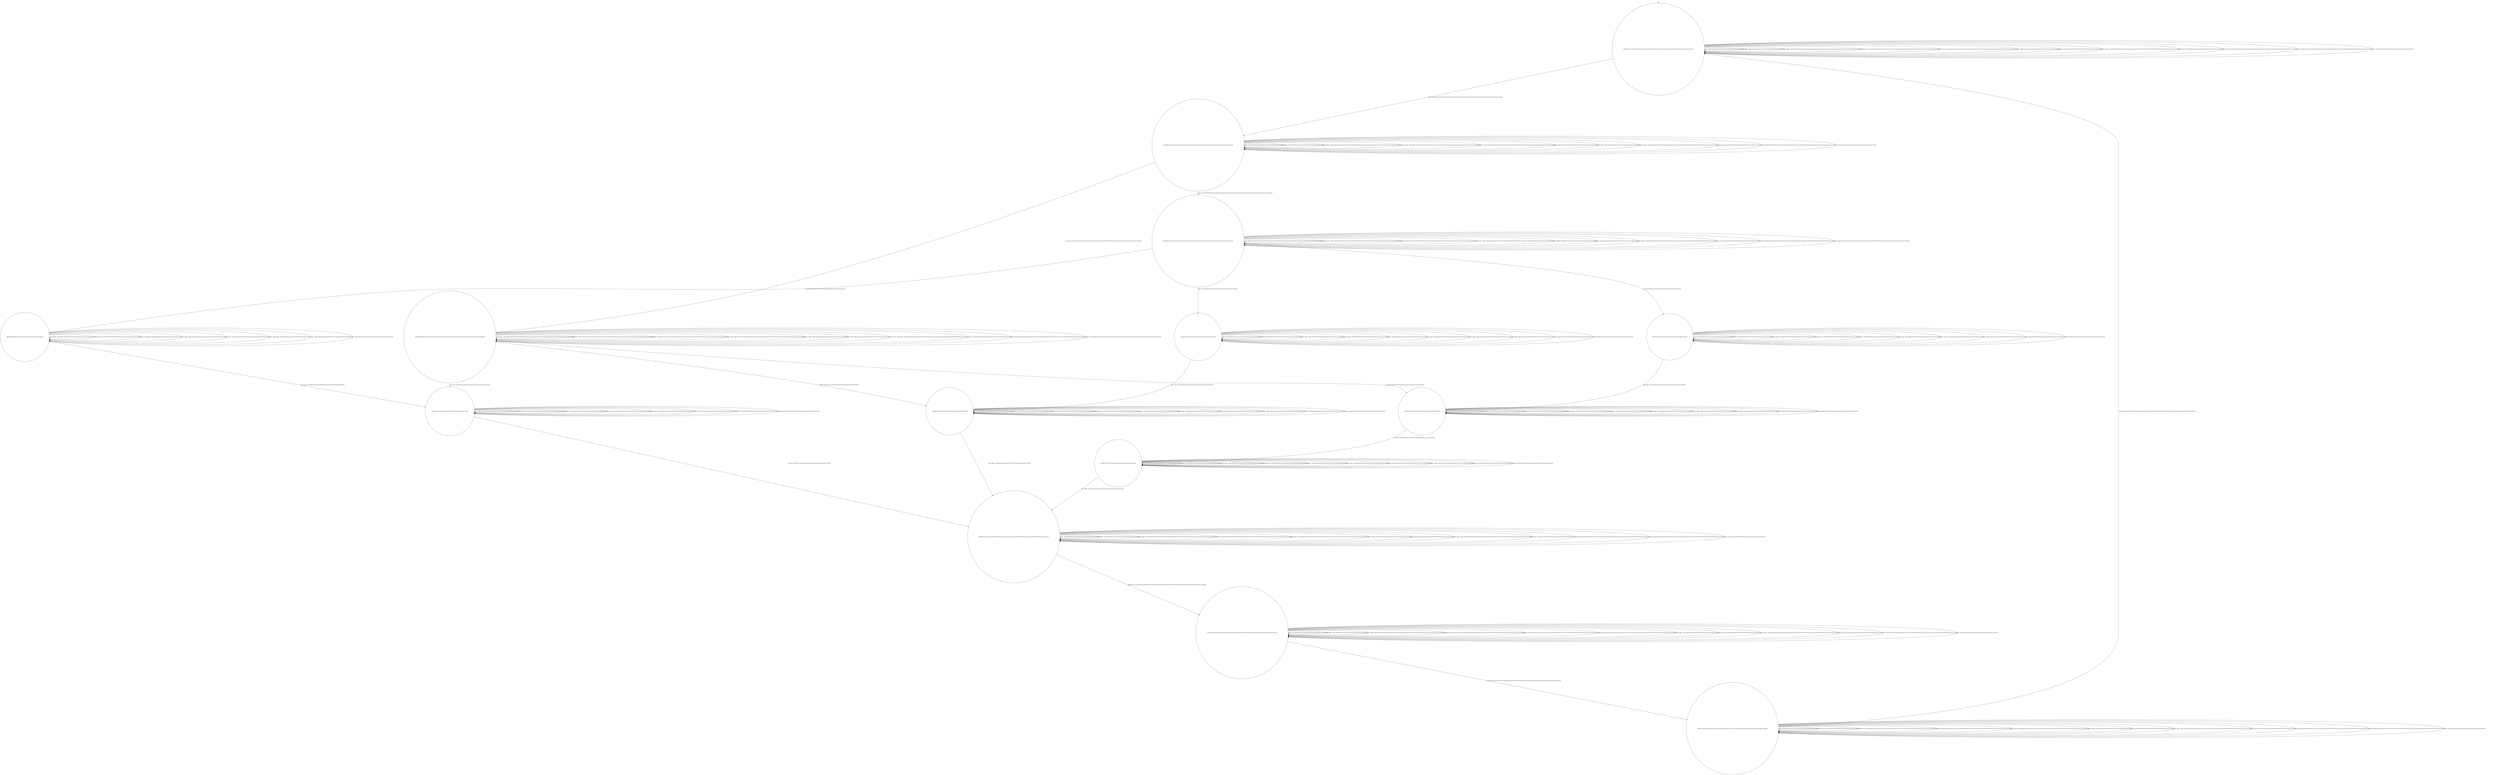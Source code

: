 digraph g {
	edge [lblstyle="above, sloped"];
	s0 [shape="circle" label="0@[((DOL and TEA and TON and not CAP and not EUR and not COF) or (EUR and COF and CAP and TON and not DOL and not TEA))]"];
	s1 [shape="circle" label="1@[((DOL and TEA and TON and not CAP and not EUR and not COF) or (EUR and COF and CAP and TON and not DOL and not TEA))]"];
	s2 [shape="circle" label="2@[((DOL and TEA and TON and not CAP and not EUR and not COF) or (EUR and COF and CAP and TON and not DOL and not TEA))]"];
	s3 [shape="circle" label="3@[((DOL and TEA and TON and not CAP and not EUR and not COF) or (EUR and COF and CAP and TON and not DOL and not TEA))]"];
	s4 [shape="circle" label="4@[((DOL and TEA and TON and not CAP and not EUR and not COF))]"];
	s5 [shape="circle" label="5@[((DOL and TEA and TON and not CAP and not EUR and not COF))]"];
	s6 [shape="circle" label="6@[((DOL and TEA and TON and not CAP and not EUR and not COF) or (EUR and COF and CAP and TON and not DOL and not TEA))]"];
	s7 [shape="circle" label="7@[((DOL and TEA and TON and not CAP and not EUR and not COF) or (EUR and COF and CAP and TON and not DOL and not TEA))]"];
	s8 [shape="circle" label="8@[((DOL and TEA and TON and not CAP and not EUR and not COF) or (EUR and COF and CAP and TON and not DOL and not TEA))]"];
	s9 [shape="circle" label="9@[((EUR and COF and CAP and TON and not DOL and not TEA))]"];
	s10 [shape="circle" label="10@[((EUR and COF and CAP and TON and not DOL and not TEA))]"];
	s11 [shape="circle" label="11@[((EUR and COF and CAP and TON and not DOL and not TEA))]"];
	s12 [shape="circle" label="12@[((EUR and COF and CAP and TON and not DOL and not TEA))]"];
	s13 [shape="circle" label="13@[((EUR and COF and CAP and TON and not DOL and not TEA))]"];
	s0 -> s0 [label="cap / nok() [((EUR and COF and CAP and TON and not DOL and not TEA))]"];
	s0 -> s0 [label="coffee / nok() [((EUR and COF and CAP and TON and not DOL and not TEA))]"];
	s0 -> s0 [label="cup_taken / nok() [((DOL and TEA and TON and not CAP and not EUR and not COF) or (EUR and COF and CAP and TON and not DOL and not TEA))]"];
	s0 -> s0 [label="display_done / nok() [((DOL and TEA and TON and not CAP and not EUR and not COF) or (EUR and COF and CAP and TON and not DOL and not TEA))]"];
	s0 -> s1 [label="dollar / ok() [((DOL and TEA and TON and not CAP and not EUR and not COF) or (EUR and COF and CAP and TON and not DOL and not TEA))]"];
	s0 -> s0 [label="no_sugar / nok() [((DOL and TEA and TON and not CAP and not EUR and not COF) or (EUR and COF and CAP and TON and not DOL and not TEA))]"];
	s0 -> s0 [label="pour_coffee / nok() [((EUR and COF and CAP and TON and not DOL and not TEA))]"];
	s0 -> s0 [label="pour_milk / nok() [((EUR and COF and CAP and TON and not DOL and not TEA))]"];
	s0 -> s0 [label="pour_sugar / nok() [((DOL and TEA and TON and not CAP and not EUR and not COF) or (EUR and COF and CAP and TON and not DOL and not TEA))]"];
	s0 -> s0 [label="pour_tea / nok() [((DOL and TEA and TON and not CAP and not EUR and not COF))]"];
	s0 -> s0 [label="ring / nok() [((DOL and TEA and TON and not CAP and not EUR and not COF) or (EUR and COF and CAP and TON and not DOL and not TEA))]"];
	s0 -> s0 [label="sugar / nok() [((DOL and TEA and TON and not CAP and not EUR and not COF) or (EUR and COF and CAP and TON and not DOL and not TEA))]"];
	s0 -> s0 [label="tea / nok() [((DOL and TEA and TON and not CAP and not EUR and not COF))]"];
	s1 -> s1 [label="cap / nok() [((EUR and COF and CAP and TON and not DOL and not TEA))]"];
	s1 -> s1 [label="coffee / nok() [((EUR and COF and CAP and TON and not DOL and not TEA))]"];
	s1 -> s1 [label="cup_taken / nok() [((DOL and TEA and TON and not CAP and not EUR and not COF) or (EUR and COF and CAP and TON and not DOL and not TEA))]"];
	s1 -> s1 [label="display_done / nok() [((DOL and TEA and TON and not CAP and not EUR and not COF) or (EUR and COF and CAP and TON and not DOL and not TEA))]"];
	s1 -> s1 [label="dollar / nok() [((DOL and TEA and TON and not CAP and not EUR and not COF) or (EUR and COF and CAP and TON and not DOL and not TEA))]"];
	s1 -> s2 [label="no_sugar / ok() [((DOL and TEA and TON and not CAP and not EUR and not COF) or (EUR and COF and CAP and TON and not DOL and not TEA))]"];
	s1 -> s1 [label="pour_coffee / nok() [((EUR and COF and CAP and TON and not DOL and not TEA))]"];
	s1 -> s1 [label="pour_milk / nok() [((EUR and COF and CAP and TON and not DOL and not TEA))]"];
	s1 -> s1 [label="pour_sugar / nok() [((DOL and TEA and TON and not CAP and not EUR and not COF) or (EUR and COF and CAP and TON and not DOL and not TEA))]"];
	s1 -> s1 [label="pour_tea / nok() [((DOL and TEA and TON and not CAP and not EUR and not COF))]"];
	s1 -> s1 [label="ring / nok() [((DOL and TEA and TON and not CAP and not EUR and not COF) or (EUR and COF and CAP and TON and not DOL and not TEA))]"];
	s1 -> s3 [label="sugar / ok() [((DOL and TEA and TON and not CAP and not EUR and not COF) or (EUR and COF and CAP and TON and not DOL and not TEA))]"];
	s1 -> s1 [label="tea / nok() [((DOL and TEA and TON and not CAP and not EUR and not COF))]"];
	s2 -> s11 [label="cap / ok() [((EUR and COF and CAP and TON and not DOL and not TEA))]"];
	s2 -> s12 [label="coffee / ok() [((EUR and COF and CAP and TON and not DOL and not TEA))]"];
	s2 -> s2 [label="cup_taken / nok() [((DOL and TEA and TON and not CAP and not EUR and not COF) or (EUR and COF and CAP and TON and not DOL and not TEA))]"];
	s2 -> s2 [label="display_done / nok() [((DOL and TEA and TON and not CAP and not EUR and not COF) or (EUR and COF and CAP and TON and not DOL and not TEA))]"];
	s2 -> s2 [label="dollar / nok() [((DOL and TEA and TON and not CAP and not EUR and not COF) or (EUR and COF and CAP and TON and not DOL and not TEA))]"];
	s2 -> s2 [label="no_sugar / nok() [((DOL and TEA and TON and not CAP and not EUR and not COF) or (EUR and COF and CAP and TON and not DOL and not TEA))]"];
	s2 -> s2 [label="pour_coffee / nok() [((EUR and COF and CAP and TON and not DOL and not TEA))]"];
	s2 -> s2 [label="pour_milk / nok() [((EUR and COF and CAP and TON and not DOL and not TEA))]"];
	s2 -> s2 [label="pour_sugar / nok() [((DOL and TEA and TON and not CAP and not EUR and not COF) or (EUR and COF and CAP and TON and not DOL and not TEA))]"];
	s2 -> s2 [label="pour_tea / nok() [((DOL and TEA and TON and not CAP and not EUR and not COF))]"];
	s2 -> s2 [label="ring / nok() [((DOL and TEA and TON and not CAP and not EUR and not COF) or (EUR and COF and CAP and TON and not DOL and not TEA))]"];
	s2 -> s2 [label="sugar / void() [((DOL and TEA and TON and not CAP and not EUR and not COF) or (EUR and COF and CAP and TON and not DOL and not TEA))]"];
	s2 -> s5 [label="tea / ok() [((DOL and TEA and TON and not CAP and not EUR and not COF))]"];
	s3 -> s9 [label="cap / ok() [((EUR and COF and CAP and TON and not DOL and not TEA))]"];
	s3 -> s10 [label="coffee / ok() [((EUR and COF and CAP and TON and not DOL and not TEA))]"];
	s3 -> s3 [label="cup_taken / nok() [((DOL and TEA and TON and not CAP and not EUR and not COF) or (EUR and COF and CAP and TON and not DOL and not TEA))]"];
	s3 -> s3 [label="display_done / nok() [((DOL and TEA and TON and not CAP and not EUR and not COF) or (EUR and COF and CAP and TON and not DOL and not TEA))]"];
	s3 -> s3 [label="dollar / nok() [((DOL and TEA and TON and not CAP and not EUR and not COF) or (EUR and COF and CAP and TON and not DOL and not TEA))]"];
	s3 -> s3 [label="no_sugar / void() [((DOL and TEA and TON and not CAP and not EUR and not COF) or (EUR and COF and CAP and TON and not DOL and not TEA))]"];
	s3 -> s3 [label="pour_coffee / nok() [((EUR and COF and CAP and TON and not DOL and not TEA))]"];
	s3 -> s3 [label="pour_milk / nok() [((EUR and COF and CAP and TON and not DOL and not TEA))]"];
	s3 -> s3 [label="pour_sugar / nok() [((DOL and TEA and TON and not CAP and not EUR and not COF) or (EUR and COF and CAP and TON and not DOL and not TEA))]"];
	s3 -> s3 [label="pour_tea / nok() [((DOL and TEA and TON and not CAP and not EUR and not COF))]"];
	s3 -> s3 [label="ring / nok() [((DOL and TEA and TON and not CAP and not EUR and not COF) or (EUR and COF and CAP and TON and not DOL and not TEA))]"];
	s3 -> s3 [label="sugar / nok() [((DOL and TEA and TON and not CAP and not EUR and not COF) or (EUR and COF and CAP and TON and not DOL and not TEA))]"];
	s3 -> s4 [label="tea / ok() [((DOL and TEA and TON and not CAP and not EUR and not COF))]"];
	s4 -> s4 [label="cup_taken / nok() [((DOL and TEA and TON and not CAP and not EUR and not COF))]"];
	s4 -> s4 [label="display_done / nok() [((DOL and TEA and TON and not CAP and not EUR and not COF))]"];
	s4 -> s4 [label="dollar / nok() [((DOL and TEA and TON and not CAP and not EUR and not COF))]"];
	s4 -> s4 [label="no_sugar / nok() [((DOL and TEA and TON and not CAP and not EUR and not COF))]"];
	s4 -> s5 [label="pour_sugar / ok() [((DOL and TEA and TON and not CAP and not EUR and not COF))]"];
	s4 -> s4 [label="pour_tea / nok() [((DOL and TEA and TON and not CAP and not EUR and not COF))]"];
	s4 -> s4 [label="ring / nok() [((DOL and TEA and TON and not CAP and not EUR and not COF))]"];
	s4 -> s4 [label="sugar / nok() [((DOL and TEA and TON and not CAP and not EUR and not COF))]"];
	s4 -> s4 [label="tea / nok() [((DOL and TEA and TON and not CAP and not EUR and not COF))]"];
	s5 -> s5 [label="cup_taken / nok() [((DOL and TEA and TON and not CAP and not EUR and not COF))]"];
	s5 -> s5 [label="display_done / nok() [((DOL and TEA and TON and not CAP and not EUR and not COF))]"];
	s5 -> s5 [label="dollar / nok() [((DOL and TEA and TON and not CAP and not EUR and not COF))]"];
	s5 -> s5 [label="no_sugar / nok() [((DOL and TEA and TON and not CAP and not EUR and not COF))]"];
	s5 -> s5 [label="pour_sugar / nok() [((DOL and TEA and TON and not CAP and not EUR and not COF))]"];
	s5 -> s6 [label="pour_tea / ok() [((DOL and TEA and TON and not CAP and not EUR and not COF))]"];
	s5 -> s5 [label="ring / nok() [((DOL and TEA and TON and not CAP and not EUR and not COF))]"];
	s5 -> s5 [label="sugar / nok() [((DOL and TEA and TON and not CAP and not EUR and not COF))]"];
	s5 -> s5 [label="tea / nok() [((DOL and TEA and TON and not CAP and not EUR and not COF))]"];
	s6 -> s6 [label="cap / nok() [((EUR and COF and CAP and TON and not DOL and not TEA))]"];
	s6 -> s6 [label="coffee / nok() [((EUR and COF and CAP and TON and not DOL and not TEA))]"];
	s6 -> s6 [label="cup_taken / nok() [((DOL and TEA and TON and not CAP and not EUR and not COF) or (EUR and COF and CAP and TON and not DOL and not TEA))]"];
	s6 -> s7 [label="display_done / ok() [((DOL and TEA and TON and not CAP and not EUR and not COF) or (EUR and COF and CAP and TON and not DOL and not TEA))]"];
	s6 -> s6 [label="dollar / nok() [((DOL and TEA and TON and not CAP and not EUR and not COF) or (EUR and COF and CAP and TON and not DOL and not TEA))]"];
	s6 -> s6 [label="no_sugar / nok() [((DOL and TEA and TON and not CAP and not EUR and not COF) or (EUR and COF and CAP and TON and not DOL and not TEA))]"];
	s6 -> s6 [label="pour_coffee / nok() [((EUR and COF and CAP and TON and not DOL and not TEA))]"];
	s6 -> s6 [label="pour_milk / nok() [((EUR and COF and CAP and TON and not DOL and not TEA))]"];
	s6 -> s6 [label="pour_sugar / nok() [((DOL and TEA and TON and not CAP and not EUR and not COF) or (EUR and COF and CAP and TON and not DOL and not TEA))]"];
	s6 -> s6 [label="pour_tea / nok() [((DOL and TEA and TON and not CAP and not EUR and not COF))]"];
	s6 -> s6 [label="ring / nok() [((DOL and TEA and TON and not CAP and not EUR and not COF) or (EUR and COF and CAP and TON and not DOL and not TEA))]"];
	s6 -> s6 [label="sugar / nok() [((DOL and TEA and TON and not CAP and not EUR and not COF) or (EUR and COF and CAP and TON and not DOL and not TEA))]"];
	s6 -> s6 [label="tea / nok() [((DOL and TEA and TON and not CAP and not EUR and not COF))]"];
	s7 -> s7 [label="cap / nok() [((EUR and COF and CAP and TON and not DOL and not TEA))]"];
	s7 -> s7 [label="coffee / nok() [((EUR and COF and CAP and TON and not DOL and not TEA))]"];
	s7 -> s7 [label="cup_taken / nok() [((DOL and TEA and TON and not CAP and not EUR and not COF) or (EUR and COF and CAP and TON and not DOL and not TEA))]"];
	s7 -> s7 [label="display_done / nok() [((DOL and TEA and TON and not CAP and not EUR and not COF) or (EUR and COF and CAP and TON and not DOL and not TEA))]"];
	s7 -> s7 [label="dollar / nok() [((DOL and TEA and TON and not CAP and not EUR and not COF) or (EUR and COF and CAP and TON and not DOL and not TEA))]"];
	s7 -> s7 [label="no_sugar / nok() [((DOL and TEA and TON and not CAP and not EUR and not COF) or (EUR and COF and CAP and TON and not DOL and not TEA))]"];
	s7 -> s7 [label="pour_coffee / nok() [((EUR and COF and CAP and TON and not DOL and not TEA))]"];
	s7 -> s7 [label="pour_milk / nok() [((EUR and COF and CAP and TON and not DOL and not TEA))]"];
	s7 -> s7 [label="pour_sugar / nok() [((DOL and TEA and TON and not CAP and not EUR and not COF) or (EUR and COF and CAP and TON and not DOL and not TEA))]"];
	s7 -> s7 [label="pour_tea / nok() [((DOL and TEA and TON and not CAP and not EUR and not COF))]"];
	s7 -> s8 [label="ring / ok() [((DOL and TEA and TON and not CAP and not EUR and not COF) or (EUR and COF and CAP and TON and not DOL and not TEA))]"];
	s7 -> s7 [label="sugar / nok() [((DOL and TEA and TON and not CAP and not EUR and not COF) or (EUR and COF and CAP and TON and not DOL and not TEA))]"];
	s7 -> s7 [label="tea / nok() [((DOL and TEA and TON and not CAP and not EUR and not COF))]"];
	s8 -> s8 [label="cap / nok() [((EUR and COF and CAP and TON and not DOL and not TEA))]"];
	s8 -> s8 [label="coffee / nok() [((EUR and COF and CAP and TON and not DOL and not TEA))]"];
	s8 -> s0 [label="cup_taken / ok() [((DOL and TEA and TON and not CAP and not EUR and not COF) or (EUR and COF and CAP and TON and not DOL and not TEA))]"];
	s8 -> s8 [label="display_done / nok() [((DOL and TEA and TON and not CAP and not EUR and not COF) or (EUR and COF and CAP and TON and not DOL and not TEA))]"];
	s8 -> s8 [label="dollar / nok() [((DOL and TEA and TON and not CAP and not EUR and not COF) or (EUR and COF and CAP and TON and not DOL and not TEA))]"];
	s8 -> s8 [label="no_sugar / nok() [((DOL and TEA and TON and not CAP and not EUR and not COF) or (EUR and COF and CAP and TON and not DOL and not TEA))]"];
	s8 -> s8 [label="pour_coffee / nok() [((EUR and COF and CAP and TON and not DOL and not TEA))]"];
	s8 -> s8 [label="pour_milk / nok() [((EUR and COF and CAP and TON and not DOL and not TEA))]"];
	s8 -> s8 [label="pour_sugar / nok() [((DOL and TEA and TON and not CAP and not EUR and not COF) or (EUR and COF and CAP and TON and not DOL and not TEA))]"];
	s8 -> s8 [label="pour_tea / nok() [((DOL and TEA and TON and not CAP and not EUR and not COF))]"];
	s8 -> s8 [label="ring / nok() [((DOL and TEA and TON and not CAP and not EUR and not COF) or (EUR and COF and CAP and TON and not DOL and not TEA))]"];
	s8 -> s8 [label="sugar / nok() [((DOL and TEA and TON and not CAP and not EUR and not COF) or (EUR and COF and CAP and TON and not DOL and not TEA))]"];
	s8 -> s8 [label="tea / nok() [((DOL and TEA and TON and not CAP and not EUR and not COF))]"];
	s9 -> s9 [label="cap / nok() [((EUR and COF and CAP and TON and not DOL and not TEA))]"];
	s9 -> s9 [label="coffee / void() [((EUR and COF and CAP and TON and not DOL and not TEA))]"];
	s9 -> s9 [label="cup_taken / nok() [((EUR and COF and CAP and TON and not DOL and not TEA))]"];
	s9 -> s9 [label="display_done / nok() [((EUR and COF and CAP and TON and not DOL and not TEA))]"];
	s9 -> s9 [label="dollar / nok() [((EUR and COF and CAP and TON and not DOL and not TEA))]"];
	s9 -> s9 [label="no_sugar / nok() [((EUR and COF and CAP and TON and not DOL and not TEA))]"];
	s9 -> s9 [label="pour_coffee / nok() [((EUR and COF and CAP and TON and not DOL and not TEA))]"];
	s9 -> s9 [label="pour_milk / nok() [((EUR and COF and CAP and TON and not DOL and not TEA))]"];
	s9 -> s11 [label="pour_sugar / ok() [((EUR and COF and CAP and TON and not DOL and not TEA))]"];
	s9 -> s9 [label="ring / nok() [((EUR and COF and CAP and TON and not DOL and not TEA))]"];
	s9 -> s9 [label="sugar / nok() [((EUR and COF and CAP and TON and not DOL and not TEA))]"];
	s10 -> s10 [label="cap / void() [((EUR and COF and CAP and TON and not DOL and not TEA))]"];
	s10 -> s10 [label="coffee / nok() [((EUR and COF and CAP and TON and not DOL and not TEA))]"];
	s10 -> s10 [label="cup_taken / nok() [((EUR and COF and CAP and TON and not DOL and not TEA))]"];
	s10 -> s10 [label="display_done / nok() [((EUR and COF and CAP and TON and not DOL and not TEA))]"];
	s10 -> s10 [label="dollar / nok() [((EUR and COF and CAP and TON and not DOL and not TEA))]"];
	s10 -> s10 [label="no_sugar / nok() [((EUR and COF and CAP and TON and not DOL and not TEA))]"];
	s10 -> s10 [label="pour_coffee / nok() [((EUR and COF and CAP and TON and not DOL and not TEA))]"];
	s10 -> s10 [label="pour_milk / nok() [((EUR and COF and CAP and TON and not DOL and not TEA))]"];
	s10 -> s12 [label="pour_sugar / ok() [((EUR and COF and CAP and TON and not DOL and not TEA))]"];
	s10 -> s10 [label="ring / nok() [((EUR and COF and CAP and TON and not DOL and not TEA))]"];
	s10 -> s10 [label="sugar / nok() [((EUR and COF and CAP and TON and not DOL and not TEA))]"];
	s11 -> s11 [label="cap / nok() [((EUR and COF and CAP and TON and not DOL and not TEA))]"];
	s11 -> s11 [label="coffee / void() [((EUR and COF and CAP and TON and not DOL and not TEA))]"];
	s11 -> s11 [label="cup_taken / nok() [((EUR and COF and CAP and TON and not DOL and not TEA))]"];
	s11 -> s11 [label="display_done / nok() [((EUR and COF and CAP and TON and not DOL and not TEA))]"];
	s11 -> s11 [label="dollar / nok() [((EUR and COF and CAP and TON and not DOL and not TEA))]"];
	s11 -> s11 [label="no_sugar / nok() [((EUR and COF and CAP and TON and not DOL and not TEA))]"];
	s11 -> s11 [label="pour_coffee / nok() [((EUR and COF and CAP and TON and not DOL and not TEA))]"];
	s11 -> s13 [label="pour_milk / ok() [((EUR and COF and CAP and TON and not DOL and not TEA))]"];
	s11 -> s11 [label="pour_sugar / nok() [((EUR and COF and CAP and TON and not DOL and not TEA))]"];
	s11 -> s11 [label="ring / nok() [((EUR and COF and CAP and TON and not DOL and not TEA))]"];
	s11 -> s11 [label="sugar / nok() [((EUR and COF and CAP and TON and not DOL and not TEA))]"];
	s12 -> s12 [label="cap / void() [((EUR and COF and CAP and TON and not DOL and not TEA))]"];
	s12 -> s12 [label="coffee / nok() [((EUR and COF and CAP and TON and not DOL and not TEA))]"];
	s12 -> s12 [label="cup_taken / nok() [((EUR and COF and CAP and TON and not DOL and not TEA))]"];
	s12 -> s12 [label="display_done / nok() [((EUR and COF and CAP and TON and not DOL and not TEA))]"];
	s12 -> s12 [label="dollar / nok() [((EUR and COF and CAP and TON and not DOL and not TEA))]"];
	s12 -> s12 [label="no_sugar / nok() [((EUR and COF and CAP and TON and not DOL and not TEA))]"];
	s12 -> s6 [label="pour_coffee / ok() [((EUR and COF and CAP and TON and not DOL and not TEA))]"];
	s12 -> s12 [label="pour_milk / nok() [((EUR and COF and CAP and TON and not DOL and not TEA))]"];
	s12 -> s12 [label="pour_sugar / nok() [((EUR and COF and CAP and TON and not DOL and not TEA))]"];
	s12 -> s12 [label="ring / nok() [((EUR and COF and CAP and TON and not DOL and not TEA))]"];
	s12 -> s12 [label="sugar / nok() [((EUR and COF and CAP and TON and not DOL and not TEA))]"];
	s13 -> s13 [label="cap / nok() [((EUR and COF and CAP and TON and not DOL and not TEA))]"];
	s13 -> s13 [label="coffee / nok() [((EUR and COF and CAP and TON and not DOL and not TEA))]"];
	s13 -> s13 [label="cup_taken / nok() [((EUR and COF and CAP and TON and not DOL and not TEA))]"];
	s13 -> s13 [label="display_done / nok() [((EUR and COF and CAP and TON and not DOL and not TEA))]"];
	s13 -> s13 [label="dollar / nok() [((EUR and COF and CAP and TON and not DOL and not TEA))]"];
	s13 -> s13 [label="no_sugar / nok() [((EUR and COF and CAP and TON and not DOL and not TEA))]"];
	s13 -> s6 [label="pour_coffee / ok() [((EUR and COF and CAP and TON and not DOL and not TEA))]"];
	s13 -> s13 [label="pour_milk / nok() [((EUR and COF and CAP and TON and not DOL and not TEA))]"];
	s13 -> s13 [label="pour_sugar / nok() [((EUR and COF and CAP and TON and not DOL and not TEA))]"];
	s13 -> s13 [label="ring / nok() [((EUR and COF and CAP and TON and not DOL and not TEA))]"];
	s13 -> s13 [label="sugar / nok() [((EUR and COF and CAP and TON and not DOL and not TEA))]"];
	__start0 [label="" shape="none" width="0" height="0"];
	__start0 -> s0;
}